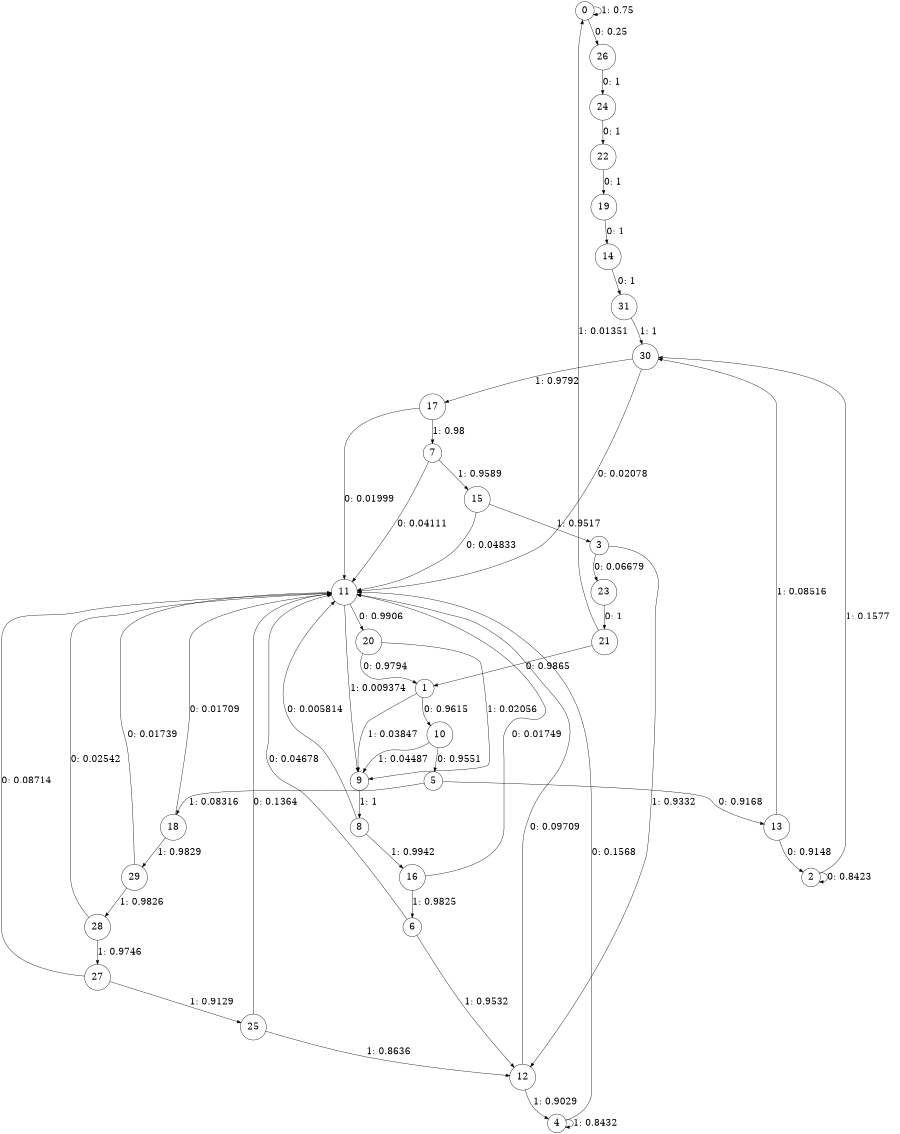 digraph "ch1_face_grouped_diff_L14" {
size = "6,8.5";
ratio = "fill";
node [shape = circle];
node [fontsize = 24];
edge [fontsize = 24];
0 -> 26 [label = "0: 0.25     "];
0 -> 0 [label = "1: 0.75     "];
1 -> 10 [label = "0: 0.9615   "];
1 -> 9 [label = "1: 0.03847  "];
2 -> 2 [label = "0: 0.8423   "];
2 -> 30 [label = "1: 0.1577   "];
3 -> 23 [label = "0: 0.06679  "];
3 -> 12 [label = "1: 0.9332   "];
4 -> 11 [label = "0: 0.1568   "];
4 -> 4 [label = "1: 0.8432   "];
5 -> 13 [label = "0: 0.9168   "];
5 -> 18 [label = "1: 0.08316  "];
6 -> 11 [label = "0: 0.04678  "];
6 -> 12 [label = "1: 0.9532   "];
7 -> 11 [label = "0: 0.04111  "];
7 -> 15 [label = "1: 0.9589   "];
8 -> 11 [label = "0: 0.005814  "];
8 -> 16 [label = "1: 0.9942   "];
9 -> 8 [label = "1: 1        "];
10 -> 5 [label = "0: 0.9551   "];
10 -> 9 [label = "1: 0.04487  "];
11 -> 20 [label = "0: 0.9906   "];
11 -> 9 [label = "1: 0.009374  "];
12 -> 11 [label = "0: 0.09709  "];
12 -> 4 [label = "1: 0.9029   "];
13 -> 2 [label = "0: 0.9148   "];
13 -> 30 [label = "1: 0.08516  "];
14 -> 31 [label = "0: 1        "];
15 -> 11 [label = "0: 0.04833  "];
15 -> 3 [label = "1: 0.9517   "];
16 -> 11 [label = "0: 0.01749  "];
16 -> 6 [label = "1: 0.9825   "];
17 -> 11 [label = "0: 0.01999  "];
17 -> 7 [label = "1: 0.98     "];
18 -> 11 [label = "0: 0.01709  "];
18 -> 29 [label = "1: 0.9829   "];
19 -> 14 [label = "0: 1        "];
20 -> 1 [label = "0: 0.9794   "];
20 -> 9 [label = "1: 0.02056  "];
21 -> 1 [label = "0: 0.9865   "];
21 -> 0 [label = "1: 0.01351  "];
22 -> 19 [label = "0: 1        "];
23 -> 21 [label = "0: 1        "];
24 -> 22 [label = "0: 1        "];
25 -> 11 [label = "0: 0.1364   "];
25 -> 12 [label = "1: 0.8636   "];
26 -> 24 [label = "0: 1        "];
27 -> 11 [label = "0: 0.08714  "];
27 -> 25 [label = "1: 0.9129   "];
28 -> 11 [label = "0: 0.02542  "];
28 -> 27 [label = "1: 0.9746   "];
29 -> 11 [label = "0: 0.01739  "];
29 -> 28 [label = "1: 0.9826   "];
30 -> 11 [label = "0: 0.02078  "];
30 -> 17 [label = "1: 0.9792   "];
31 -> 30 [label = "1: 1        "];
}